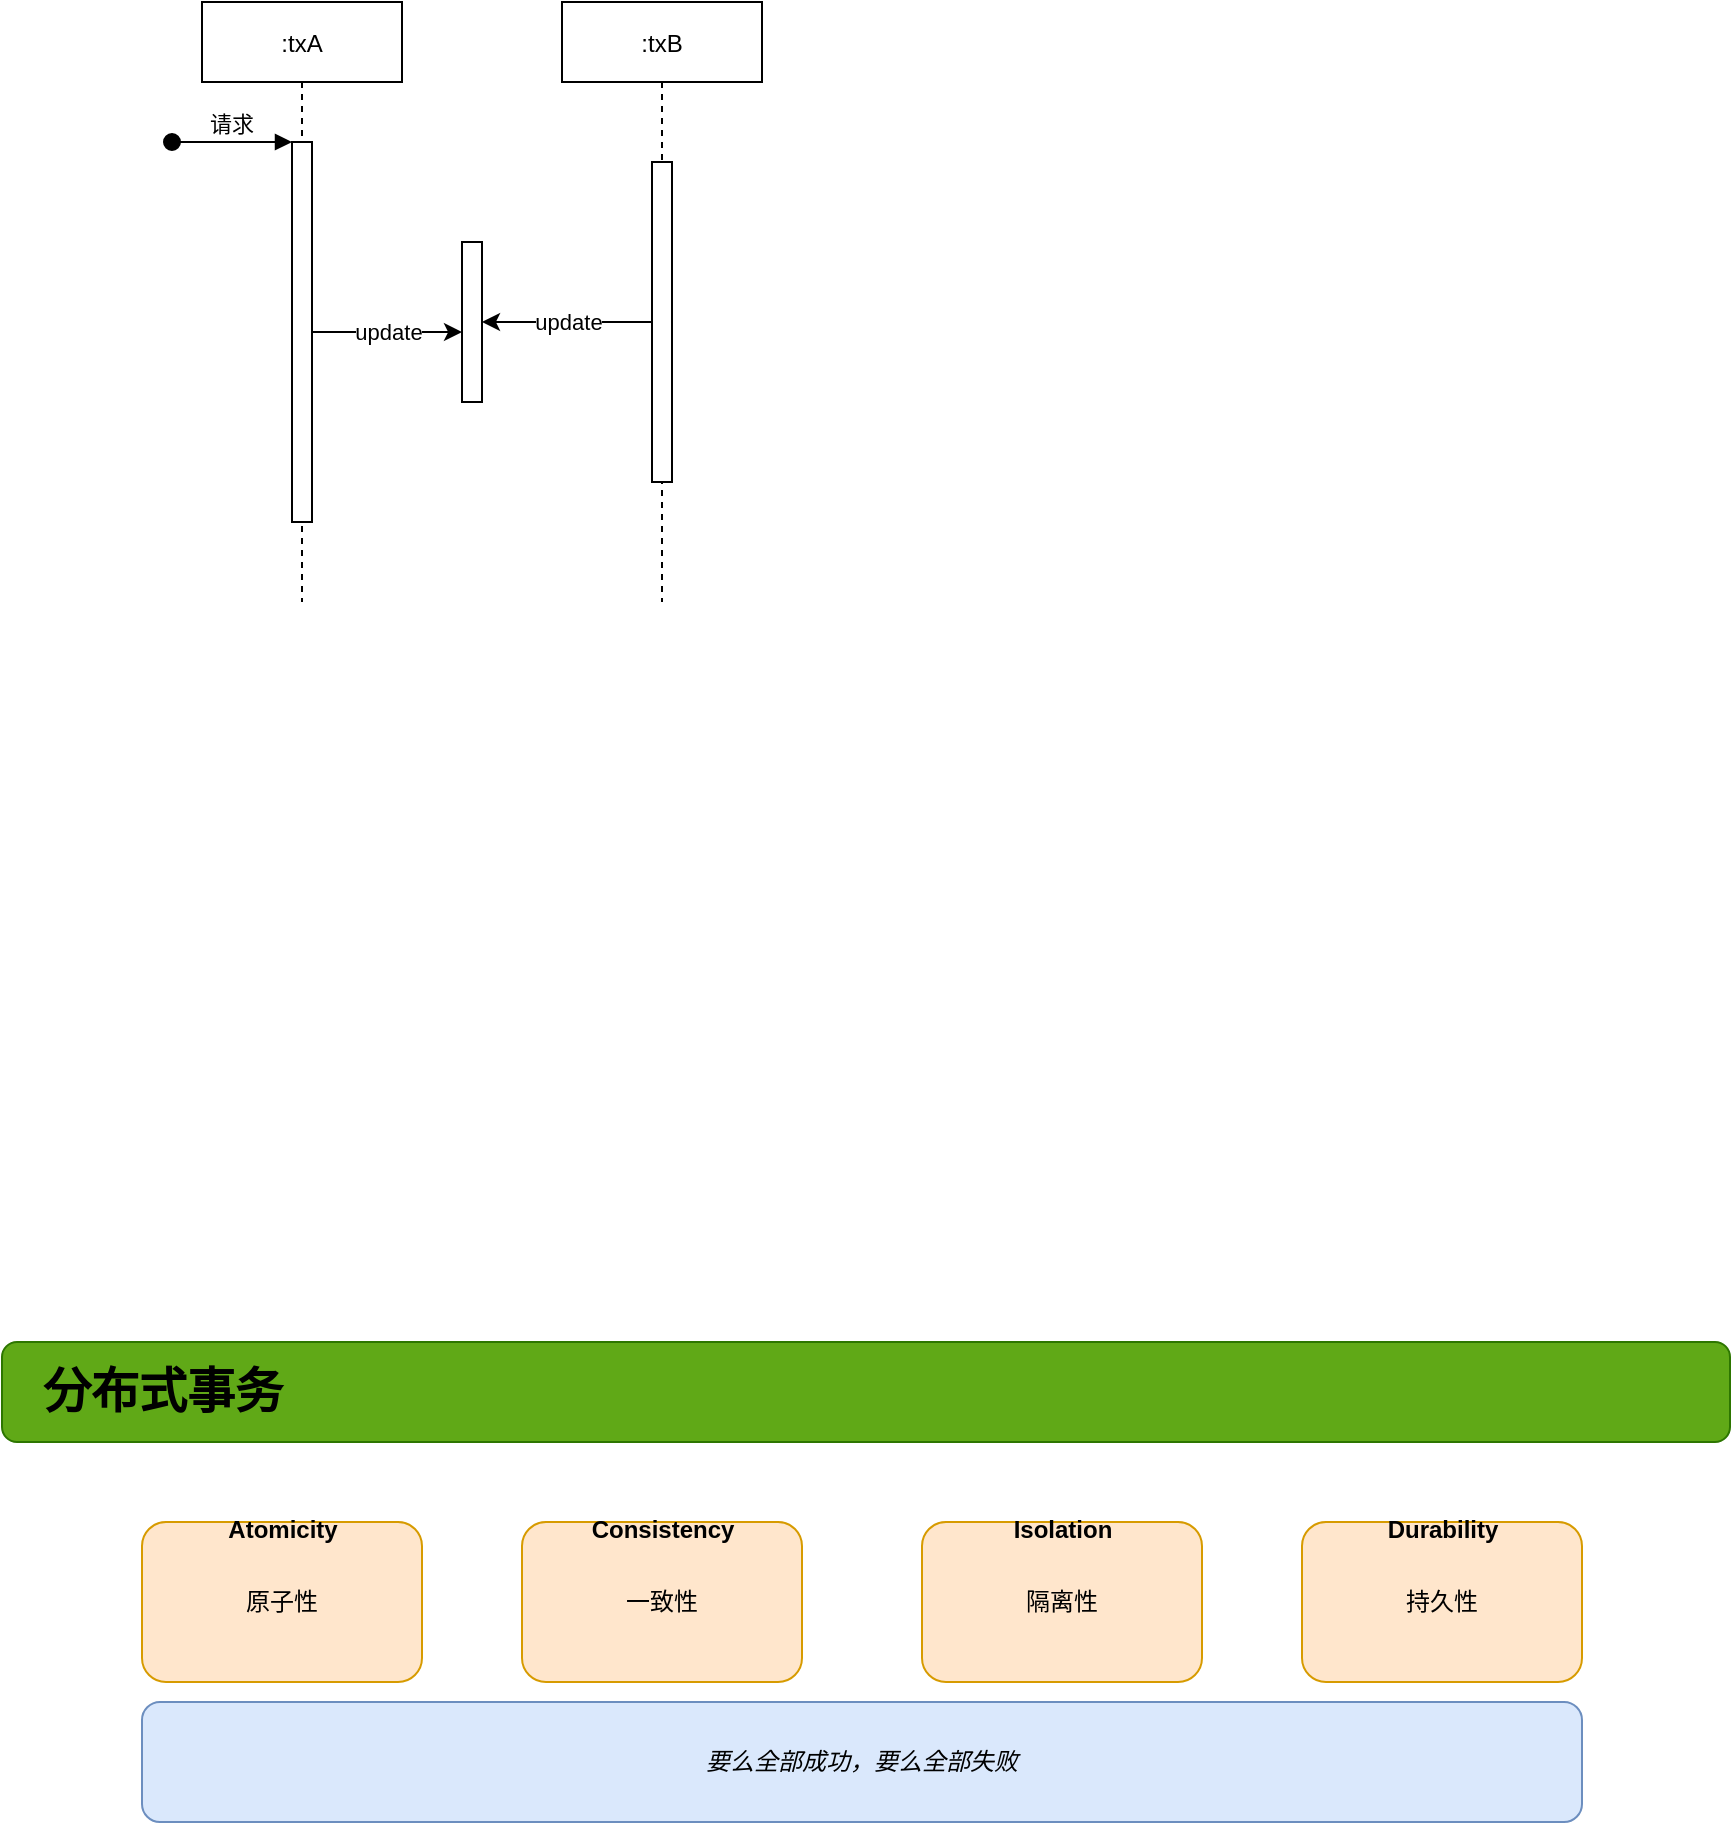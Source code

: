 <mxfile version="15.7.3" type="device"><diagram id="kgpKYQtTHZ0yAKxKKP6v" name="Page-1"><mxGraphModel dx="1018" dy="688" grid="1" gridSize="10" guides="1" tooltips="1" connect="1" arrows="1" fold="1" page="1" pageScale="1" pageWidth="850" pageHeight="1100" math="0" shadow="0"><root><mxCell id="0"/><mxCell id="1" parent="0"/><mxCell id="3nuBFxr9cyL0pnOWT2aG-1" value=":txA" style="shape=umlLifeline;perimeter=lifelinePerimeter;container=1;collapsible=0;recursiveResize=0;rounded=0;shadow=0;strokeWidth=1;" parent="1" vertex="1"><mxGeometry x="120" y="80" width="100" height="300" as="geometry"/></mxCell><mxCell id="3nuBFxr9cyL0pnOWT2aG-2" value="" style="points=[];perimeter=orthogonalPerimeter;rounded=0;shadow=0;strokeWidth=1;" parent="3nuBFxr9cyL0pnOWT2aG-1" vertex="1"><mxGeometry x="45" y="70" width="10" height="190" as="geometry"/></mxCell><mxCell id="3nuBFxr9cyL0pnOWT2aG-3" value="请求" style="verticalAlign=bottom;startArrow=oval;endArrow=block;startSize=8;shadow=0;strokeWidth=1;" parent="3nuBFxr9cyL0pnOWT2aG-1" target="3nuBFxr9cyL0pnOWT2aG-2" edge="1"><mxGeometry relative="1" as="geometry"><mxPoint x="-15" y="70" as="sourcePoint"/></mxGeometry></mxCell><mxCell id="3nuBFxr9cyL0pnOWT2aG-5" value=":txB" style="shape=umlLifeline;perimeter=lifelinePerimeter;container=1;collapsible=0;recursiveResize=0;rounded=0;shadow=0;strokeWidth=1;" parent="1" vertex="1"><mxGeometry x="300" y="80" width="100" height="300" as="geometry"/></mxCell><mxCell id="3nuBFxr9cyL0pnOWT2aG-6" value="" style="points=[];perimeter=orthogonalPerimeter;rounded=0;shadow=0;strokeWidth=1;" parent="3nuBFxr9cyL0pnOWT2aG-5" vertex="1"><mxGeometry x="45" y="80" width="10" height="160" as="geometry"/></mxCell><mxCell id="3nuBFxr9cyL0pnOWT2aG-4" value="" style="points=[];perimeter=orthogonalPerimeter;rounded=0;shadow=0;strokeWidth=1;" parent="1" vertex="1"><mxGeometry x="250" y="200" width="10" height="80" as="geometry"/></mxCell><mxCell id="K8L-oK-5ldMnk-LcQjDf-2" value="update" style="edgeStyle=orthogonalEdgeStyle;rounded=0;orthogonalLoop=1;jettySize=auto;html=1;entryX=0;entryY=0.563;entryDx=0;entryDy=0;entryPerimeter=0;" edge="1" parent="1" source="3nuBFxr9cyL0pnOWT2aG-2" target="3nuBFxr9cyL0pnOWT2aG-4"><mxGeometry relative="1" as="geometry"/></mxCell><mxCell id="K8L-oK-5ldMnk-LcQjDf-3" value="update" style="edgeStyle=orthogonalEdgeStyle;rounded=0;orthogonalLoop=1;jettySize=auto;html=1;" edge="1" parent="1" source="3nuBFxr9cyL0pnOWT2aG-6" target="3nuBFxr9cyL0pnOWT2aG-4"><mxGeometry relative="1" as="geometry"/></mxCell><mxCell id="K8L-oK-5ldMnk-LcQjDf-4" value="" style="rounded=1;whiteSpace=wrap;html=1;fontSize=10;fillColor=#60a917;fontColor=#ffffff;strokeColor=#2D7600;" vertex="1" parent="1"><mxGeometry x="20" y="750" width="864" height="50" as="geometry"/></mxCell><mxCell id="K8L-oK-5ldMnk-LcQjDf-5" value="分布式事务" style="text;strokeColor=none;fillColor=none;html=1;fontSize=24;fontStyle=1;verticalAlign=middle;align=center;" vertex="1" parent="1"><mxGeometry x="50" y="755" width="100" height="40" as="geometry"/></mxCell><mxCell id="K8L-oK-5ldMnk-LcQjDf-13" value="" style="group" vertex="1" connectable="0" parent="1"><mxGeometry x="90" y="820" width="140" height="100" as="geometry"/></mxCell><mxCell id="K8L-oK-5ldMnk-LcQjDf-7" value="原子性" style="rounded=1;whiteSpace=wrap;html=1;fillColor=#ffe6cc;strokeColor=#d79b00;" vertex="1" parent="K8L-oK-5ldMnk-LcQjDf-13"><mxGeometry y="20" width="140" height="80" as="geometry"/></mxCell><mxCell id="K8L-oK-5ldMnk-LcQjDf-8" value="&lt;span style=&quot;font-size: 12px&quot;&gt;Atomicity&lt;/span&gt;" style="text;strokeColor=none;fillColor=none;html=1;fontSize=24;fontStyle=1;verticalAlign=middle;align=center;" vertex="1" parent="K8L-oK-5ldMnk-LcQjDf-13"><mxGeometry x="20" width="100" height="40" as="geometry"/></mxCell><mxCell id="K8L-oK-5ldMnk-LcQjDf-11" style="edgeStyle=orthogonalEdgeStyle;rounded=0;orthogonalLoop=1;jettySize=auto;html=1;exitX=0.5;exitY=1;exitDx=0;exitDy=0;" edge="1" parent="K8L-oK-5ldMnk-LcQjDf-13" source="K8L-oK-5ldMnk-LcQjDf-7" target="K8L-oK-5ldMnk-LcQjDf-7"><mxGeometry relative="1" as="geometry"/></mxCell><mxCell id="K8L-oK-5ldMnk-LcQjDf-14" value="" style="group" vertex="1" connectable="0" parent="1"><mxGeometry x="280" y="820" width="140" height="100" as="geometry"/></mxCell><mxCell id="K8L-oK-5ldMnk-LcQjDf-15" value="一致性" style="rounded=1;whiteSpace=wrap;html=1;fillColor=#ffe6cc;strokeColor=#d79b00;" vertex="1" parent="K8L-oK-5ldMnk-LcQjDf-14"><mxGeometry y="20" width="140" height="80" as="geometry"/></mxCell><mxCell id="K8L-oK-5ldMnk-LcQjDf-16" value="&lt;span style=&quot;font-size: 12px&quot;&gt;Consistency&lt;/span&gt;" style="text;strokeColor=none;fillColor=none;html=1;fontSize=24;fontStyle=1;verticalAlign=middle;align=center;" vertex="1" parent="K8L-oK-5ldMnk-LcQjDf-14"><mxGeometry x="20" width="100" height="40" as="geometry"/></mxCell><mxCell id="K8L-oK-5ldMnk-LcQjDf-17" style="edgeStyle=orthogonalEdgeStyle;rounded=0;orthogonalLoop=1;jettySize=auto;html=1;exitX=0.5;exitY=1;exitDx=0;exitDy=0;" edge="1" parent="K8L-oK-5ldMnk-LcQjDf-14" source="K8L-oK-5ldMnk-LcQjDf-15" target="K8L-oK-5ldMnk-LcQjDf-15"><mxGeometry relative="1" as="geometry"/></mxCell><mxCell id="K8L-oK-5ldMnk-LcQjDf-18" value="" style="group" vertex="1" connectable="0" parent="1"><mxGeometry x="480" y="820" width="140" height="100" as="geometry"/></mxCell><mxCell id="K8L-oK-5ldMnk-LcQjDf-19" value="隔离性" style="rounded=1;whiteSpace=wrap;html=1;fillColor=#ffe6cc;strokeColor=#d79b00;" vertex="1" parent="K8L-oK-5ldMnk-LcQjDf-18"><mxGeometry y="20" width="140" height="80" as="geometry"/></mxCell><mxCell id="K8L-oK-5ldMnk-LcQjDf-20" value="&lt;span style=&quot;font-size: 12px&quot;&gt;Isolation&lt;/span&gt;" style="text;strokeColor=none;fillColor=none;html=1;fontSize=24;fontStyle=1;verticalAlign=middle;align=center;" vertex="1" parent="K8L-oK-5ldMnk-LcQjDf-18"><mxGeometry x="20" width="100" height="40" as="geometry"/></mxCell><mxCell id="K8L-oK-5ldMnk-LcQjDf-21" style="edgeStyle=orthogonalEdgeStyle;rounded=0;orthogonalLoop=1;jettySize=auto;html=1;exitX=0.5;exitY=1;exitDx=0;exitDy=0;" edge="1" parent="K8L-oK-5ldMnk-LcQjDf-18" source="K8L-oK-5ldMnk-LcQjDf-19" target="K8L-oK-5ldMnk-LcQjDf-19"><mxGeometry relative="1" as="geometry"/></mxCell><mxCell id="K8L-oK-5ldMnk-LcQjDf-22" value="" style="group" vertex="1" connectable="0" parent="1"><mxGeometry x="670" y="820" width="140" height="100" as="geometry"/></mxCell><mxCell id="K8L-oK-5ldMnk-LcQjDf-23" value="持久性" style="rounded=1;whiteSpace=wrap;html=1;fillColor=#ffe6cc;strokeColor=#d79b00;" vertex="1" parent="K8L-oK-5ldMnk-LcQjDf-22"><mxGeometry y="20" width="140" height="80" as="geometry"/></mxCell><mxCell id="K8L-oK-5ldMnk-LcQjDf-24" value="&lt;span style=&quot;font-size: 12px&quot;&gt;Durability&lt;/span&gt;" style="text;strokeColor=none;fillColor=none;html=1;fontSize=24;fontStyle=1;verticalAlign=middle;align=center;" vertex="1" parent="K8L-oK-5ldMnk-LcQjDf-22"><mxGeometry x="20" width="100" height="40" as="geometry"/></mxCell><mxCell id="K8L-oK-5ldMnk-LcQjDf-25" style="edgeStyle=orthogonalEdgeStyle;rounded=0;orthogonalLoop=1;jettySize=auto;html=1;exitX=0.5;exitY=1;exitDx=0;exitDy=0;" edge="1" parent="K8L-oK-5ldMnk-LcQjDf-22" source="K8L-oK-5ldMnk-LcQjDf-23" target="K8L-oK-5ldMnk-LcQjDf-23"><mxGeometry relative="1" as="geometry"/></mxCell><mxCell id="K8L-oK-5ldMnk-LcQjDf-26" value="&lt;i&gt;要么全部成功，要么全部失败&lt;/i&gt;" style="rounded=1;whiteSpace=wrap;html=1;fillColor=#dae8fc;strokeColor=#6c8ebf;" vertex="1" parent="1"><mxGeometry x="90" y="930" width="720" height="60" as="geometry"/></mxCell></root></mxGraphModel></diagram></mxfile>